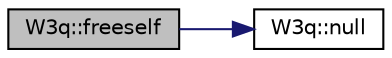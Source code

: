 digraph "W3q::freeself"
{
  edge [fontname="Helvetica",fontsize="10",labelfontname="Helvetica",labelfontsize="10"];
  node [fontname="Helvetica",fontsize="10",shape=record];
  rankdir="LR";
  Node17 [label="W3q::freeself",height=0.2,width=0.4,color="black", fillcolor="grey75", style="filled", fontcolor="black"];
  Node17 -> Node18 [color="midnightblue",fontsize="10",style="solid",fontname="Helvetica"];
  Node18 [label="W3q::null",height=0.2,width=0.4,color="black", fillcolor="white", style="filled",URL="$de/d2c/class_w3q.html#a44efdd4625aa1a1c8f4e56a98aca8e3f"];
}

